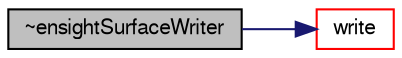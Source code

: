 digraph "~ensightSurfaceWriter"
{
  bgcolor="transparent";
  edge [fontname="FreeSans",fontsize="10",labelfontname="FreeSans",labelfontsize="10"];
  node [fontname="FreeSans",fontsize="10",shape=record];
  rankdir="LR";
  Node306 [label="~ensightSurfaceWriter",height=0.2,width=0.4,color="black", fillcolor="grey75", style="filled", fontcolor="black"];
  Node306 -> Node307 [color="midnightblue",fontsize="10",style="solid",fontname="FreeSans"];
  Node307 [label="write",height=0.2,width=0.4,color="red",URL="$a29438.html#a397d4e691b3868423c047ec2482dcbd2",tooltip="Write single surface geometry to file. "];
}
